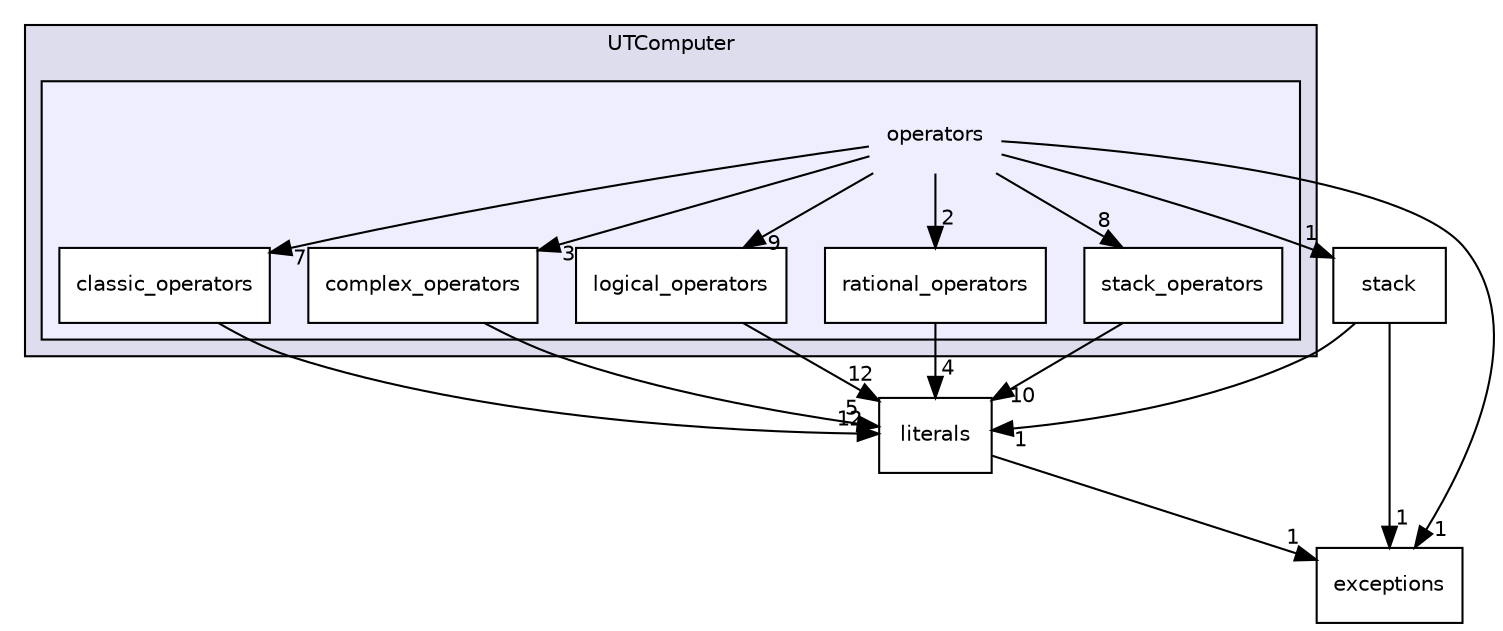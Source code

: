 digraph "/Users/raphael/Documents/Etudes_Informatique/GitHub/Projet_LO21/ut-computer/UTComputer/operators" {
  compound=true
  node [ fontsize="10", fontname="Helvetica"];
  edge [ labelfontsize="10", labelfontname="Helvetica"];
  subgraph clusterdir_47ae25f0e033da9fb3918706c871c22e {
    graph [ bgcolor="#ddddee", pencolor="black", label="UTComputer" fontname="Helvetica", fontsize="10", URL="dir_47ae25f0e033da9fb3918706c871c22e.html"]
  subgraph clusterdir_b0ebf79e332bdd22b1ec3680e4f5649c {
    graph [ bgcolor="#eeeeff", pencolor="black", label="" URL="dir_b0ebf79e332bdd22b1ec3680e4f5649c.html"];
    dir_b0ebf79e332bdd22b1ec3680e4f5649c [shape=plaintext label="operators"];
    dir_c4dec850bebee1413a18d6897764f294 [shape=box label="classic_operators" color="black" fillcolor="white" style="filled" URL="dir_c4dec850bebee1413a18d6897764f294.html"];
    dir_4de6081abca559359d4bd1497c2ace70 [shape=box label="complex_operators" color="black" fillcolor="white" style="filled" URL="dir_4de6081abca559359d4bd1497c2ace70.html"];
    dir_a93c2f780aa4ecf42520b933b167fa1b [shape=box label="logical_operators" color="black" fillcolor="white" style="filled" URL="dir_a93c2f780aa4ecf42520b933b167fa1b.html"];
    dir_0dffd6f51d9955f0b76e11d0eeaf8d92 [shape=box label="rational_operators" color="black" fillcolor="white" style="filled" URL="dir_0dffd6f51d9955f0b76e11d0eeaf8d92.html"];
    dir_cd5d392b6d962d65ccc2d76b844736b0 [shape=box label="stack_operators" color="black" fillcolor="white" style="filled" URL="dir_cd5d392b6d962d65ccc2d76b844736b0.html"];
  }
  }
  dir_5d8e243fb2dfcfaa9d1ea248619dc914 [shape=box label="stack" URL="dir_5d8e243fb2dfcfaa9d1ea248619dc914.html"];
  dir_361df549749f8fb1bceea741f91fc781 [shape=box label="literals" URL="dir_361df549749f8fb1bceea741f91fc781.html"];
  dir_5e1b56bc98b90bc16e35d18cd8472250 [shape=box label="exceptions" URL="dir_5e1b56bc98b90bc16e35d18cd8472250.html"];
  dir_5d8e243fb2dfcfaa9d1ea248619dc914->dir_361df549749f8fb1bceea741f91fc781 [headlabel="1", labeldistance=1.5 headhref="dir_000012_000004.html"];
  dir_5d8e243fb2dfcfaa9d1ea248619dc914->dir_5e1b56bc98b90bc16e35d18cd8472250 [headlabel="1", labeldistance=1.5 headhref="dir_000012_000002.html"];
  dir_cd5d392b6d962d65ccc2d76b844736b0->dir_361df549749f8fb1bceea741f91fc781 [headlabel="10", labeldistance=1.5 headhref="dir_000011_000004.html"];
  dir_0dffd6f51d9955f0b76e11d0eeaf8d92->dir_361df549749f8fb1bceea741f91fc781 [headlabel="4", labeldistance=1.5 headhref="dir_000010_000004.html"];
  dir_c4dec850bebee1413a18d6897764f294->dir_361df549749f8fb1bceea741f91fc781 [headlabel="12", labeldistance=1.5 headhref="dir_000007_000004.html"];
  dir_a93c2f780aa4ecf42520b933b167fa1b->dir_361df549749f8fb1bceea741f91fc781 [headlabel="12", labeldistance=1.5 headhref="dir_000009_000004.html"];
  dir_b0ebf79e332bdd22b1ec3680e4f5649c->dir_5d8e243fb2dfcfaa9d1ea248619dc914 [headlabel="1", labeldistance=1.5 headhref="dir_000006_000012.html"];
  dir_b0ebf79e332bdd22b1ec3680e4f5649c->dir_cd5d392b6d962d65ccc2d76b844736b0 [headlabel="8", labeldistance=1.5 headhref="dir_000006_000011.html"];
  dir_b0ebf79e332bdd22b1ec3680e4f5649c->dir_0dffd6f51d9955f0b76e11d0eeaf8d92 [headlabel="2", labeldistance=1.5 headhref="dir_000006_000010.html"];
  dir_b0ebf79e332bdd22b1ec3680e4f5649c->dir_c4dec850bebee1413a18d6897764f294 [headlabel="7", labeldistance=1.5 headhref="dir_000006_000007.html"];
  dir_b0ebf79e332bdd22b1ec3680e4f5649c->dir_a93c2f780aa4ecf42520b933b167fa1b [headlabel="9", labeldistance=1.5 headhref="dir_000006_000009.html"];
  dir_b0ebf79e332bdd22b1ec3680e4f5649c->dir_4de6081abca559359d4bd1497c2ace70 [headlabel="3", labeldistance=1.5 headhref="dir_000006_000008.html"];
  dir_b0ebf79e332bdd22b1ec3680e4f5649c->dir_5e1b56bc98b90bc16e35d18cd8472250 [headlabel="1", labeldistance=1.5 headhref="dir_000006_000002.html"];
  dir_4de6081abca559359d4bd1497c2ace70->dir_361df549749f8fb1bceea741f91fc781 [headlabel="5", labeldistance=1.5 headhref="dir_000008_000004.html"];
  dir_361df549749f8fb1bceea741f91fc781->dir_5e1b56bc98b90bc16e35d18cd8472250 [headlabel="1", labeldistance=1.5 headhref="dir_000004_000002.html"];
}

